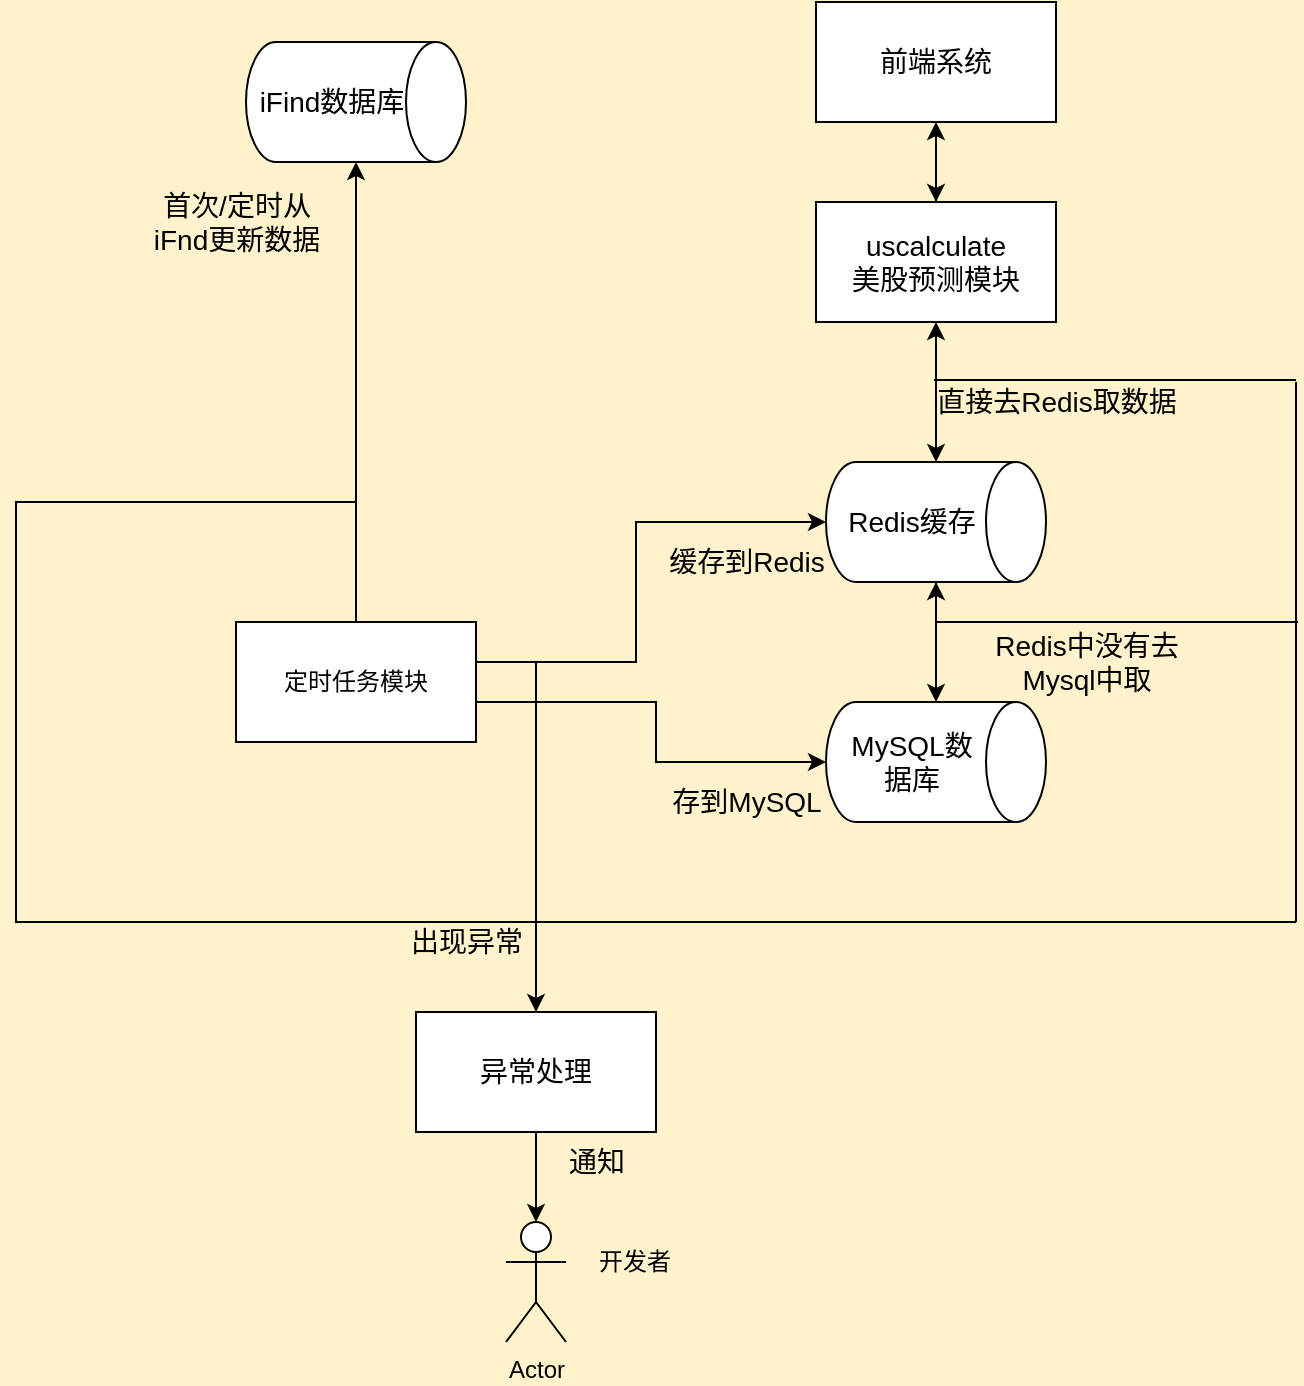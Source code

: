 <mxfile version="14.6.3" type="github">
  <diagram id="gRSTNn4uA7f2-AXw2Ax9" name="Page-1">
    <mxGraphModel dx="1422" dy="705" grid="1" gridSize="10" guides="1" tooltips="1" connect="1" arrows="1" fold="1" page="1" pageScale="1" pageWidth="827" pageHeight="1169" background="#FFF2CC" math="0" shadow="0">
      <root>
        <mxCell id="0" />
        <mxCell id="1" parent="0" />
        <mxCell id="Dw8fupntq4VYRNiHh3ej-1" value="&lt;font style=&quot;font-size: 14px&quot;&gt;iFind数据库&lt;/font&gt;" style="shape=cylinder3;whiteSpace=wrap;html=1;boundedLbl=1;backgroundOutline=1;size=15;direction=south;" parent="1" vertex="1">
          <mxGeometry x="195" y="40" width="110" height="60" as="geometry" />
        </mxCell>
        <mxCell id="Dw8fupntq4VYRNiHh3ej-4" style="edgeStyle=orthogonalEdgeStyle;rounded=0;orthogonalLoop=1;jettySize=auto;html=1;entryX=1;entryY=0.5;entryDx=0;entryDy=0;entryPerimeter=0;startArrow=none;" parent="1" source="gnkGl8Yak3BaGsm__O2s-11" target="Dw8fupntq4VYRNiHh3ej-1" edge="1">
          <mxGeometry relative="1" as="geometry" />
        </mxCell>
        <mxCell id="gnkGl8Yak3BaGsm__O2s-22" value="" style="edgeStyle=orthogonalEdgeStyle;rounded=0;orthogonalLoop=1;jettySize=auto;html=1;" edge="1" parent="1" source="Dw8fupntq4VYRNiHh3ej-2" target="Dw8fupntq4VYRNiHh3ej-19">
          <mxGeometry relative="1" as="geometry" />
        </mxCell>
        <mxCell id="gnkGl8Yak3BaGsm__O2s-35" value="" style="edgeStyle=orthogonalEdgeStyle;rounded=0;orthogonalLoop=1;jettySize=auto;html=1;entryX=0.5;entryY=1;entryDx=0;entryDy=0;" edge="1" parent="1" source="Dw8fupntq4VYRNiHh3ej-2" target="Dw8fupntq4VYRNiHh3ej-6">
          <mxGeometry relative="1" as="geometry">
            <mxPoint x="680" y="180" as="targetPoint" />
          </mxGeometry>
        </mxCell>
        <mxCell id="Dw8fupntq4VYRNiHh3ej-2" value="&lt;font style=&quot;font-size: 14px&quot;&gt;uscalculate&lt;br&gt;美股预测模块&lt;br&gt;&lt;/font&gt;" style="whiteSpace=wrap;html=1;" parent="1" vertex="1">
          <mxGeometry x="480" y="120" width="120" height="60" as="geometry" />
        </mxCell>
        <mxCell id="Dw8fupntq4VYRNiHh3ej-5" value="&lt;font style=&quot;font-size: 14px&quot;&gt;首次/定时从&lt;br&gt;iFnd更新数据&lt;/font&gt;" style="text;html=1;align=center;verticalAlign=middle;resizable=0;points=[];autosize=1;strokeColor=none;" parent="1" vertex="1">
          <mxGeometry x="140" y="110" width="100" height="40" as="geometry" />
        </mxCell>
        <mxCell id="gnkGl8Yak3BaGsm__O2s-21" value="" style="edgeStyle=orthogonalEdgeStyle;rounded=0;orthogonalLoop=1;jettySize=auto;html=1;" edge="1" parent="1" source="Dw8fupntq4VYRNiHh3ej-6" target="Dw8fupntq4VYRNiHh3ej-2">
          <mxGeometry relative="1" as="geometry" />
        </mxCell>
        <mxCell id="Dw8fupntq4VYRNiHh3ej-6" value="&lt;font style=&quot;font-size: 14px&quot;&gt;前端系统&lt;br&gt;&lt;/font&gt;" style="whiteSpace=wrap;html=1;" parent="1" vertex="1">
          <mxGeometry x="480" y="20" width="120" height="60" as="geometry" />
        </mxCell>
        <mxCell id="Dw8fupntq4VYRNiHh3ej-15" value="&lt;font style=&quot;font-size: 14px&quot;&gt;存到MySQL&lt;/font&gt;" style="text;html=1;align=center;verticalAlign=middle;resizable=0;points=[];autosize=1;strokeColor=none;" parent="1" vertex="1">
          <mxGeometry x="400" y="410" width="90" height="20" as="geometry" />
        </mxCell>
        <mxCell id="gnkGl8Yak3BaGsm__O2s-23" value="" style="edgeStyle=orthogonalEdgeStyle;rounded=0;orthogonalLoop=1;jettySize=auto;html=1;" edge="1" parent="1" source="Dw8fupntq4VYRNiHh3ej-19" target="gnkGl8Yak3BaGsm__O2s-13">
          <mxGeometry relative="1" as="geometry" />
        </mxCell>
        <mxCell id="gnkGl8Yak3BaGsm__O2s-27" value="" style="edgeStyle=orthogonalEdgeStyle;rounded=0;orthogonalLoop=1;jettySize=auto;html=1;entryX=0.5;entryY=1;entryDx=0;entryDy=0;" edge="1" parent="1" source="Dw8fupntq4VYRNiHh3ej-19" target="Dw8fupntq4VYRNiHh3ej-2">
          <mxGeometry relative="1" as="geometry" />
        </mxCell>
        <mxCell id="Dw8fupntq4VYRNiHh3ej-19" value="&lt;font style=&quot;font-size: 14px&quot;&gt;Redis缓存&lt;/font&gt;" style="shape=cylinder3;whiteSpace=wrap;html=1;boundedLbl=1;backgroundOutline=1;size=15;direction=south;" parent="1" vertex="1">
          <mxGeometry x="485" y="250" width="110" height="60" as="geometry" />
        </mxCell>
        <mxCell id="Dw8fupntq4VYRNiHh3ej-22" value="&lt;font style=&quot;font-size: 14px&quot;&gt;直接去Redis取数据&lt;/font&gt;" style="text;html=1;align=center;verticalAlign=middle;resizable=0;points=[];autosize=1;strokeColor=none;" parent="1" vertex="1">
          <mxGeometry x="530" y="210" width="140" height="20" as="geometry" />
        </mxCell>
        <mxCell id="Dw8fupntq4VYRNiHh3ej-26" value="&lt;font style=&quot;font-size: 14px&quot;&gt;Redis中没有去&lt;br&gt;Mysql中取&lt;/font&gt;" style="text;html=1;align=center;verticalAlign=middle;resizable=0;points=[];autosize=1;strokeColor=none;" parent="1" vertex="1">
          <mxGeometry x="560" y="330" width="110" height="40" as="geometry" />
        </mxCell>
        <mxCell id="Dw8fupntq4VYRNiHh3ej-33" value="&lt;font style=&quot;font-size: 14px&quot;&gt;缓存到Redis&lt;/font&gt;" style="text;html=1;align=center;verticalAlign=middle;resizable=0;points=[];autosize=1;strokeColor=none;" parent="1" vertex="1">
          <mxGeometry x="400" y="290" width="90" height="20" as="geometry" />
        </mxCell>
        <mxCell id="gnkGl8Yak3BaGsm__O2s-4" value="" style="edgeStyle=orthogonalEdgeStyle;rounded=0;orthogonalLoop=1;jettySize=auto;html=1;" edge="1" parent="1" target="gnkGl8Yak3BaGsm__O2s-3">
          <mxGeometry relative="1" as="geometry">
            <mxPoint x="250" y="210" as="sourcePoint" />
            <Array as="points">
              <mxPoint x="250" y="270" />
              <mxPoint x="80" y="270" />
              <mxPoint x="80" y="480" />
              <mxPoint x="340" y="480" />
            </Array>
          </mxGeometry>
        </mxCell>
        <mxCell id="gnkGl8Yak3BaGsm__O2s-2" value="&lt;font style=&quot;font-size: 14px&quot;&gt;N&lt;/font&gt;" style="text;html=1;align=center;verticalAlign=middle;resizable=0;points=[];autosize=1;strokeColor=none;" vertex="1" parent="1">
          <mxGeometry x="260" y="340" width="30" height="20" as="geometry" />
        </mxCell>
        <mxCell id="gnkGl8Yak3BaGsm__O2s-31" value="" style="edgeStyle=orthogonalEdgeStyle;rounded=0;orthogonalLoop=1;jettySize=auto;html=1;" edge="1" parent="1" source="gnkGl8Yak3BaGsm__O2s-3" target="gnkGl8Yak3BaGsm__O2s-17">
          <mxGeometry relative="1" as="geometry" />
        </mxCell>
        <mxCell id="gnkGl8Yak3BaGsm__O2s-3" value="&lt;span style=&quot;font-size: 14px&quot;&gt;异常处理&lt;br&gt;&lt;/span&gt;" style="whiteSpace=wrap;html=1;" vertex="1" parent="1">
          <mxGeometry x="280" y="525" width="120" height="60" as="geometry" />
        </mxCell>
        <mxCell id="gnkGl8Yak3BaGsm__O2s-29" value="" style="edgeStyle=orthogonalEdgeStyle;rounded=0;orthogonalLoop=1;jettySize=auto;html=1;entryX=1;entryY=0.5;entryDx=0;entryDy=0;entryPerimeter=0;" edge="1" parent="1" source="gnkGl8Yak3BaGsm__O2s-13" target="Dw8fupntq4VYRNiHh3ej-19">
          <mxGeometry relative="1" as="geometry">
            <mxPoint x="675" y="440" as="targetPoint" />
          </mxGeometry>
        </mxCell>
        <mxCell id="gnkGl8Yak3BaGsm__O2s-13" value="&lt;font style=&quot;font-size: 14px&quot;&gt;MySQL数据库&lt;/font&gt;" style="shape=cylinder3;whiteSpace=wrap;html=1;boundedLbl=1;backgroundOutline=1;size=15;direction=south;" vertex="1" parent="1">
          <mxGeometry x="485" y="370" width="110" height="60" as="geometry" />
        </mxCell>
        <mxCell id="gnkGl8Yak3BaGsm__O2s-25" value="" style="edgeStyle=orthogonalEdgeStyle;rounded=0;orthogonalLoop=1;jettySize=auto;html=1;entryX=0.5;entryY=1;entryDx=0;entryDy=0;entryPerimeter=0;" edge="1" parent="1" source="gnkGl8Yak3BaGsm__O2s-11" target="Dw8fupntq4VYRNiHh3ej-19">
          <mxGeometry relative="1" as="geometry">
            <mxPoint x="480" y="310" as="targetPoint" />
            <Array as="points">
              <mxPoint x="390" y="350" />
              <mxPoint x="390" y="280" />
            </Array>
          </mxGeometry>
        </mxCell>
        <mxCell id="gnkGl8Yak3BaGsm__O2s-26" style="edgeStyle=orthogonalEdgeStyle;rounded=0;orthogonalLoop=1;jettySize=auto;html=1;entryX=0.5;entryY=1;entryDx=0;entryDy=0;entryPerimeter=0;" edge="1" parent="1" source="gnkGl8Yak3BaGsm__O2s-11" target="gnkGl8Yak3BaGsm__O2s-13">
          <mxGeometry relative="1" as="geometry">
            <Array as="points">
              <mxPoint x="400" y="370" />
              <mxPoint x="400" y="400" />
            </Array>
          </mxGeometry>
        </mxCell>
        <mxCell id="gnkGl8Yak3BaGsm__O2s-11" value="定时任务模块" style="rounded=0;whiteSpace=wrap;html=1;" vertex="1" parent="1">
          <mxGeometry x="190" y="330" width="120" height="60" as="geometry" />
        </mxCell>
        <mxCell id="gnkGl8Yak3BaGsm__O2s-17" value="Actor" style="shape=umlActor;verticalLabelPosition=bottom;verticalAlign=top;html=1;outlineConnect=0;" vertex="1" parent="1">
          <mxGeometry x="325" y="630" width="30" height="60" as="geometry" />
        </mxCell>
        <mxCell id="gnkGl8Yak3BaGsm__O2s-19" value="开发者" style="text;html=1;align=center;verticalAlign=middle;resizable=0;points=[];autosize=1;strokeColor=none;" vertex="1" parent="1">
          <mxGeometry x="364" y="640" width="50" height="20" as="geometry" />
        </mxCell>
        <mxCell id="gnkGl8Yak3BaGsm__O2s-38" value="" style="endArrow=none;html=1;" edge="1" parent="1">
          <mxGeometry width="50" height="50" relative="1" as="geometry">
            <mxPoint x="340" y="490" as="sourcePoint" />
            <mxPoint x="340" y="350" as="targetPoint" />
          </mxGeometry>
        </mxCell>
        <mxCell id="gnkGl8Yak3BaGsm__O2s-39" value="" style="endArrow=none;html=1;" edge="1" parent="1">
          <mxGeometry width="50" height="50" relative="1" as="geometry">
            <mxPoint x="720" y="480" as="sourcePoint" />
            <mxPoint x="720" y="210" as="targetPoint" />
          </mxGeometry>
        </mxCell>
        <mxCell id="gnkGl8Yak3BaGsm__O2s-41" value="" style="endArrow=none;html=1;entryX=0.064;entryY=-0.05;entryDx=0;entryDy=0;entryPerimeter=0;" edge="1" parent="1" target="Dw8fupntq4VYRNiHh3ej-22">
          <mxGeometry width="50" height="50" relative="1" as="geometry">
            <mxPoint x="720" y="209" as="sourcePoint" />
            <mxPoint x="440" y="330" as="targetPoint" />
          </mxGeometry>
        </mxCell>
        <mxCell id="gnkGl8Yak3BaGsm__O2s-42" value="" style="endArrow=none;html=1;entryX=0.064;entryY=-0.05;entryDx=0;entryDy=0;entryPerimeter=0;" edge="1" parent="1">
          <mxGeometry width="50" height="50" relative="1" as="geometry">
            <mxPoint x="721.04" y="330" as="sourcePoint" />
            <mxPoint x="540" y="330" as="targetPoint" />
          </mxGeometry>
        </mxCell>
        <mxCell id="gnkGl8Yak3BaGsm__O2s-43" value="" style="endArrow=none;html=1;" edge="1" parent="1">
          <mxGeometry width="50" height="50" relative="1" as="geometry">
            <mxPoint x="340" y="480" as="sourcePoint" />
            <mxPoint x="720" y="480" as="targetPoint" />
          </mxGeometry>
        </mxCell>
        <mxCell id="gnkGl8Yak3BaGsm__O2s-44" value="&lt;font style=&quot;font-size: 14px&quot;&gt;出现异常&lt;/font&gt;" style="text;html=1;align=center;verticalAlign=middle;resizable=0;points=[];autosize=1;strokeColor=none;" vertex="1" parent="1">
          <mxGeometry x="270" y="480" width="70" height="20" as="geometry" />
        </mxCell>
        <mxCell id="gnkGl8Yak3BaGsm__O2s-45" value="&lt;font style=&quot;font-size: 14px&quot;&gt;通知&lt;/font&gt;" style="text;html=1;align=center;verticalAlign=middle;resizable=0;points=[];autosize=1;strokeColor=none;" vertex="1" parent="1">
          <mxGeometry x="350" y="590" width="40" height="20" as="geometry" />
        </mxCell>
      </root>
    </mxGraphModel>
  </diagram>
</mxfile>
